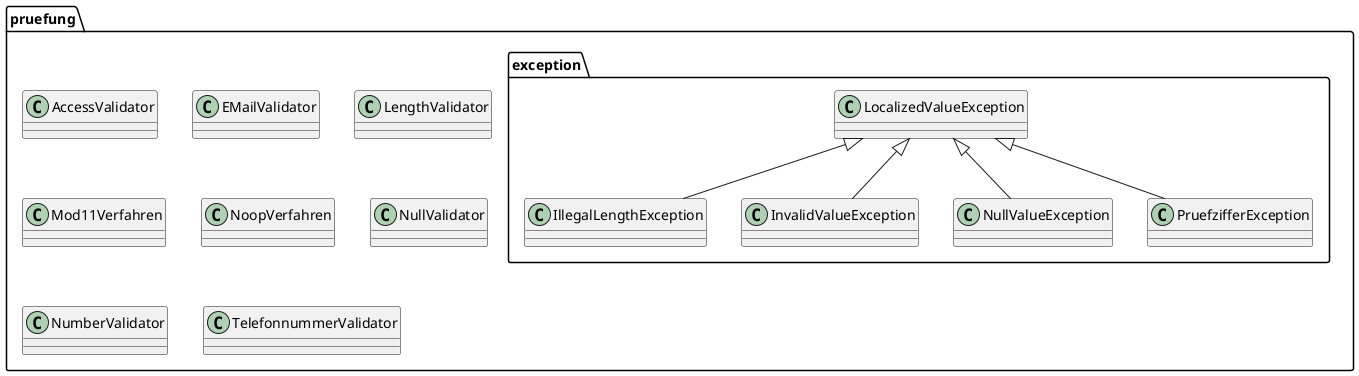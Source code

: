 @startuml

package "pruefung" {

    class AccessValidator
    class EMailValidator
    class LengthValidator
    class Mod11Verfahren
    class NoopVerfahren
    class NullValidator
    class NumberValidator
    class TelefonnummerValidator

    package "exception" {
        class IllegalLengthException
        class InvalidValueException
        class LocalizedValueException
        class NullValueException
        class PruefzifferException
    }

}

LocalizedValueException <|-- IllegalLengthException
LocalizedValueException <|-- InvalidValueException
LocalizedValueException <|-- NullValueException
LocalizedValueException <|-- PruefzifferException

@enduml
